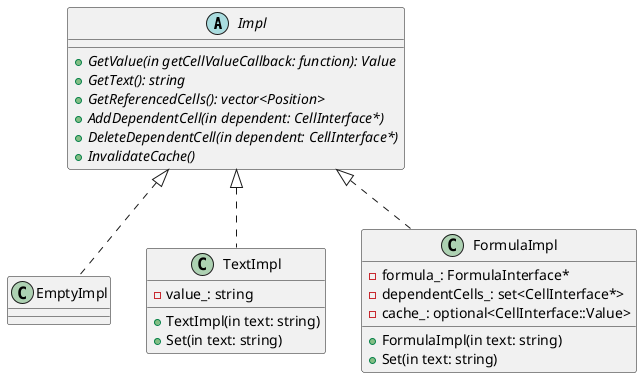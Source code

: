 
@startuml

abstract class Impl {
    +{abstract} GetValue(in getCellValueCallback: function): Value
    +{abstract} GetText(): string
    +{abstract} GetReferencedCells(): vector<Position>
    +{abstract} AddDependentCell(in dependent: CellInterface*)
    +{abstract} DeleteDependentCell(in dependent: CellInterface*)
    +{abstract} InvalidateCache()
}

class EmptyImpl {
}

class TextImpl {
    +TextImpl(in text: string)
    +Set(in text: string)
    -value_: string
}

class FormulaImpl {
    +FormulaImpl(in text: string)
    +Set(in text: string)
    -formula_: FormulaInterface*
    -dependentCells_: set<CellInterface*>
    -cache_: optional<CellInterface::Value>
}

class EmptyImpl implements Impl
class TextImpl implements Impl
class FormulaImpl implements Impl

@enduml
